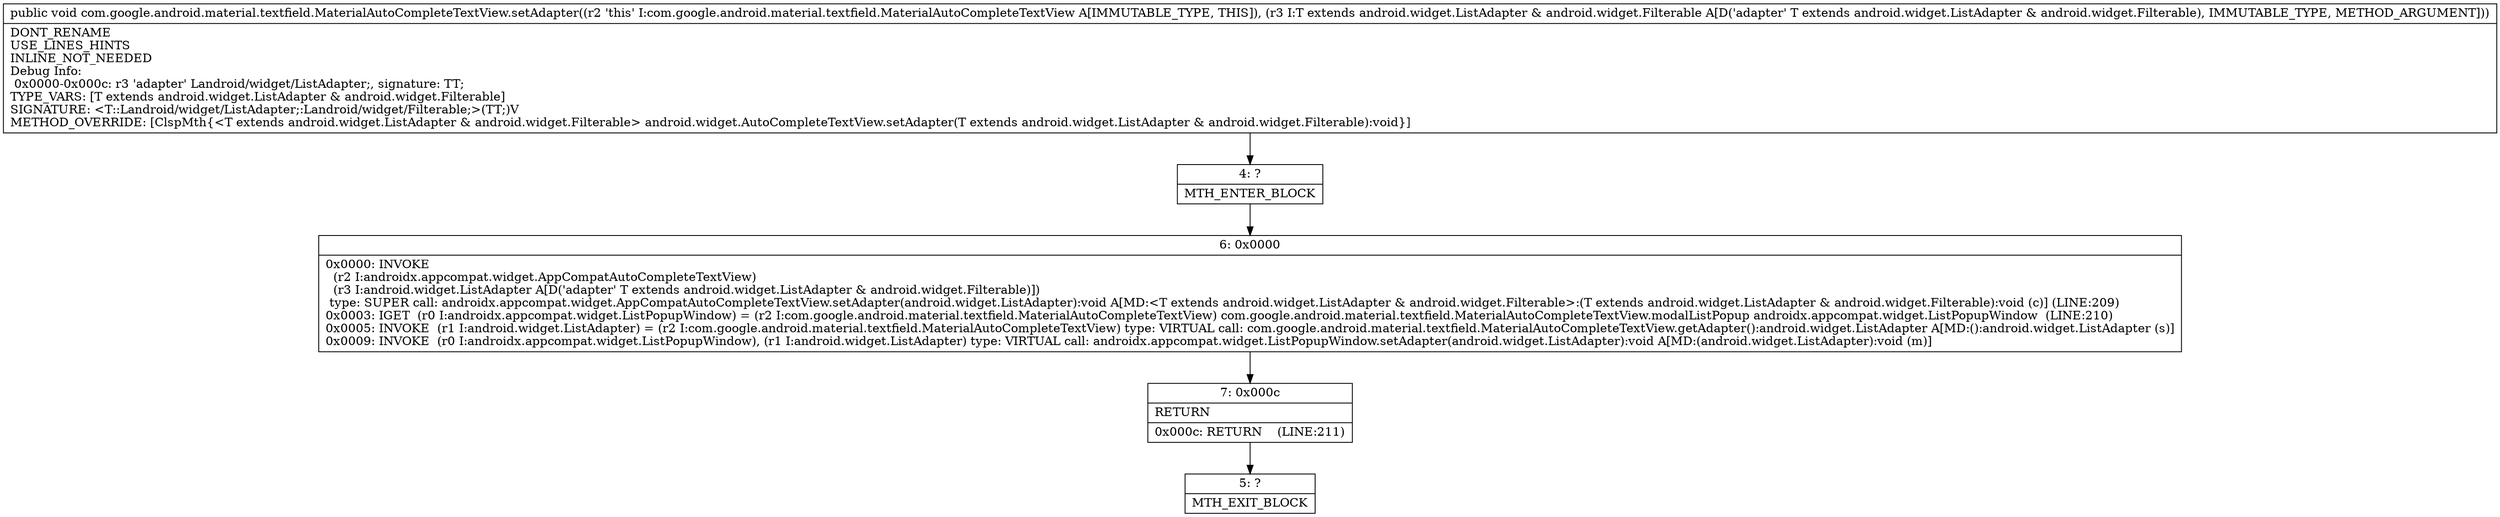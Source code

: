 digraph "CFG forcom.google.android.material.textfield.MaterialAutoCompleteTextView.setAdapter(Landroid\/widget\/ListAdapter;)V" {
Node_4 [shape=record,label="{4\:\ ?|MTH_ENTER_BLOCK\l}"];
Node_6 [shape=record,label="{6\:\ 0x0000|0x0000: INVOKE  \l  (r2 I:androidx.appcompat.widget.AppCompatAutoCompleteTextView)\l  (r3 I:android.widget.ListAdapter A[D('adapter' T extends android.widget.ListAdapter & android.widget.Filterable)])\l type: SUPER call: androidx.appcompat.widget.AppCompatAutoCompleteTextView.setAdapter(android.widget.ListAdapter):void A[MD:\<T extends android.widget.ListAdapter & android.widget.Filterable\>:(T extends android.widget.ListAdapter & android.widget.Filterable):void (c)] (LINE:209)\l0x0003: IGET  (r0 I:androidx.appcompat.widget.ListPopupWindow) = (r2 I:com.google.android.material.textfield.MaterialAutoCompleteTextView) com.google.android.material.textfield.MaterialAutoCompleteTextView.modalListPopup androidx.appcompat.widget.ListPopupWindow  (LINE:210)\l0x0005: INVOKE  (r1 I:android.widget.ListAdapter) = (r2 I:com.google.android.material.textfield.MaterialAutoCompleteTextView) type: VIRTUAL call: com.google.android.material.textfield.MaterialAutoCompleteTextView.getAdapter():android.widget.ListAdapter A[MD:():android.widget.ListAdapter (s)]\l0x0009: INVOKE  (r0 I:androidx.appcompat.widget.ListPopupWindow), (r1 I:android.widget.ListAdapter) type: VIRTUAL call: androidx.appcompat.widget.ListPopupWindow.setAdapter(android.widget.ListAdapter):void A[MD:(android.widget.ListAdapter):void (m)]\l}"];
Node_7 [shape=record,label="{7\:\ 0x000c|RETURN\l|0x000c: RETURN    (LINE:211)\l}"];
Node_5 [shape=record,label="{5\:\ ?|MTH_EXIT_BLOCK\l}"];
MethodNode[shape=record,label="{public void com.google.android.material.textfield.MaterialAutoCompleteTextView.setAdapter((r2 'this' I:com.google.android.material.textfield.MaterialAutoCompleteTextView A[IMMUTABLE_TYPE, THIS]), (r3 I:T extends android.widget.ListAdapter & android.widget.Filterable A[D('adapter' T extends android.widget.ListAdapter & android.widget.Filterable), IMMUTABLE_TYPE, METHOD_ARGUMENT]))  | DONT_RENAME\lUSE_LINES_HINTS\lINLINE_NOT_NEEDED\lDebug Info:\l  0x0000\-0x000c: r3 'adapter' Landroid\/widget\/ListAdapter;, signature: TT;\lTYPE_VARS: [T extends android.widget.ListAdapter & android.widget.Filterable]\lSIGNATURE: \<T::Landroid\/widget\/ListAdapter;:Landroid\/widget\/Filterable;\>(TT;)V\lMETHOD_OVERRIDE: [ClspMth\{\<T extends android.widget.ListAdapter & android.widget.Filterable\> android.widget.AutoCompleteTextView.setAdapter(T extends android.widget.ListAdapter & android.widget.Filterable):void\}]\l}"];
MethodNode -> Node_4;Node_4 -> Node_6;
Node_6 -> Node_7;
Node_7 -> Node_5;
}

